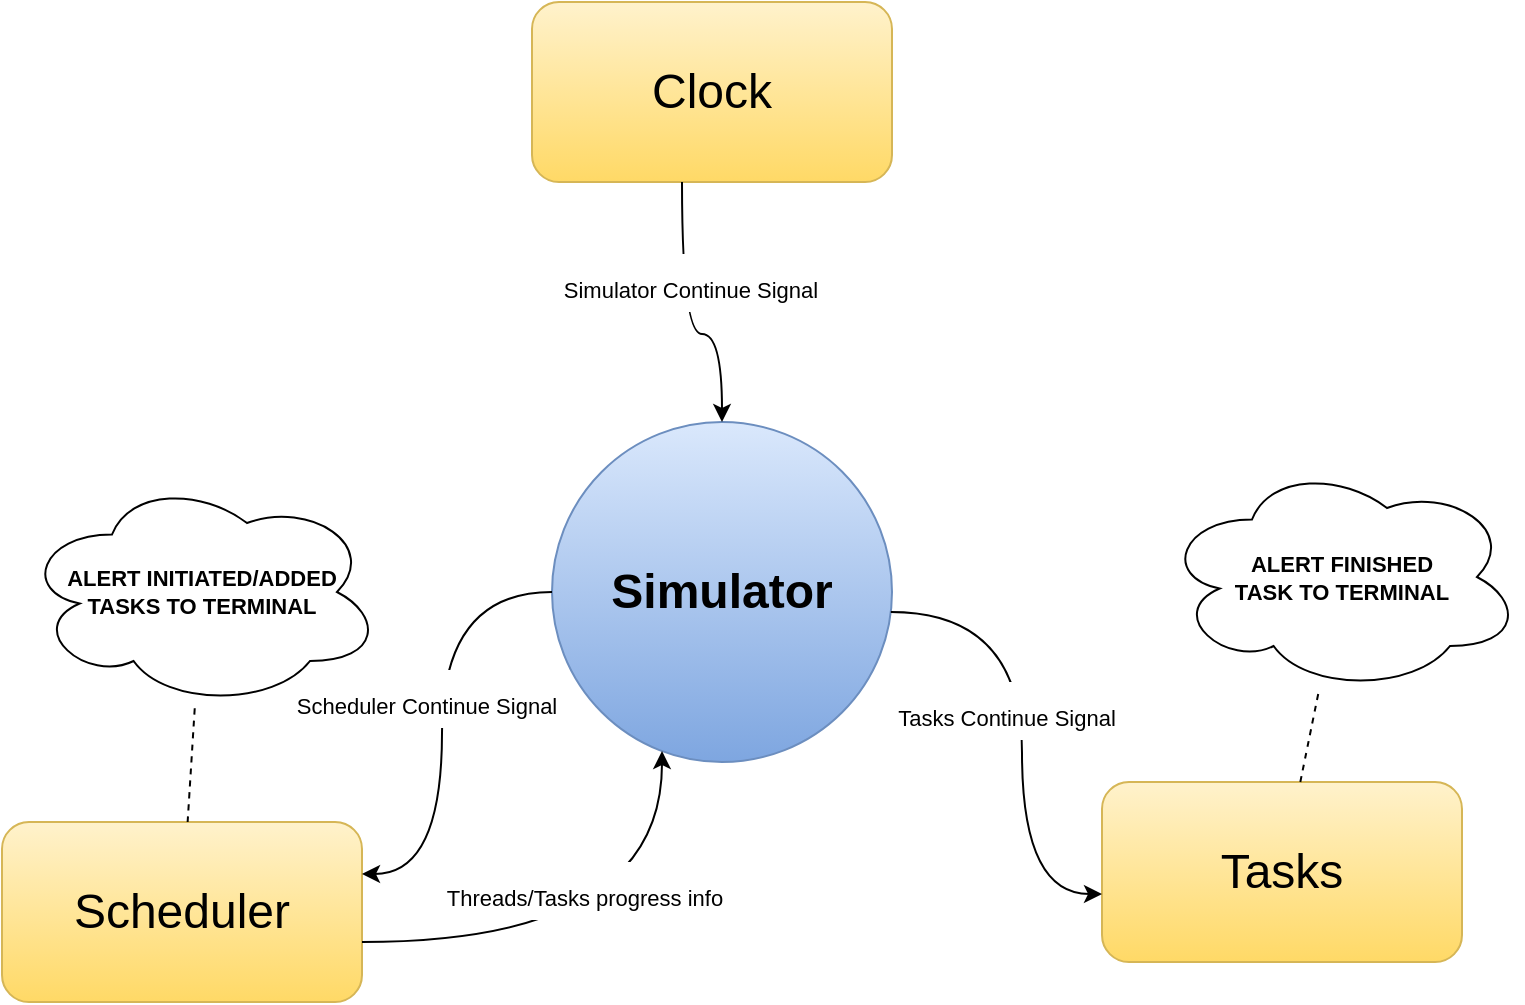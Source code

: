 <mxfile version="20.4.1"><diagram id="VwkJgg3z62O8y0a4R5Ic" name="Page-1"><mxGraphModel dx="1247" dy="657" grid="1" gridSize="10" guides="1" tooltips="1" connect="1" arrows="1" fold="1" page="1" pageScale="1" pageWidth="850" pageHeight="1100" math="0" shadow="0"><root><mxCell id="0"/><mxCell id="1" parent="0"/><mxCell id="9df1UG31TbIMIRNvPyvU-1" value="&lt;font style=&quot;font-size: 24px;&quot;&gt;&lt;b&gt;Simulator&lt;/b&gt;&lt;/font&gt;" style="ellipse;whiteSpace=wrap;html=1;aspect=fixed;fillColor=#dae8fc;gradientColor=#7ea6e0;strokeColor=#6c8ebf;" vertex="1" parent="1"><mxGeometry x="365" y="340" width="170" height="170" as="geometry"/></mxCell><mxCell id="9df1UG31TbIMIRNvPyvU-3" value="Clock" style="rounded=1;whiteSpace=wrap;html=1;fontSize=24;fillColor=#fff2cc;gradientColor=#ffd966;strokeColor=#d6b656;" vertex="1" parent="1"><mxGeometry x="355" y="130" width="180" height="90" as="geometry"/></mxCell><mxCell id="9df1UG31TbIMIRNvPyvU-4" value="Scheduler" style="rounded=1;whiteSpace=wrap;html=1;fontSize=24;fillColor=#fff2cc;gradientColor=#ffd966;strokeColor=#d6b656;" vertex="1" parent="1"><mxGeometry x="90" y="540" width="180" height="90" as="geometry"/></mxCell><mxCell id="9df1UG31TbIMIRNvPyvU-5" value="Tasks" style="rounded=1;whiteSpace=wrap;html=1;fontSize=24;fillColor=#fff2cc;gradientColor=#ffd966;strokeColor=#d6b656;" vertex="1" parent="1"><mxGeometry x="640" y="520" width="180" height="90" as="geometry"/></mxCell><mxCell id="9df1UG31TbIMIRNvPyvU-7" value="" style="endArrow=none;html=1;rounded=0;fontSize=24;edgeStyle=orthogonalEdgeStyle;curved=1;endFill=0;startArrow=classic;startFill=1;" edge="1" parent="1" source="9df1UG31TbIMIRNvPyvU-1" target="9df1UG31TbIMIRNvPyvU-3"><mxGeometry width="50" height="50" relative="1" as="geometry"><mxPoint x="430" y="520" as="sourcePoint"/><mxPoint x="480" y="470" as="targetPoint"/><Array as="points"><mxPoint x="450" y="296"/><mxPoint x="430" y="296"/></Array></mxGeometry></mxCell><mxCell id="9df1UG31TbIMIRNvPyvU-8" value="&lt;font style=&quot;font-size: 11px;&quot;&gt;Simulator Continue Signal&lt;/font&gt;" style="edgeLabel;html=1;align=center;verticalAlign=middle;resizable=0;points=[];fontSize=24;" vertex="1" connectable="0" parent="9df1UG31TbIMIRNvPyvU-7"><mxGeometry x="-0.179" y="5" relative="1" as="geometry"><mxPoint x="-3" y="-31" as="offset"/></mxGeometry></mxCell><mxCell id="9df1UG31TbIMIRNvPyvU-9" value="" style="endArrow=none;html=1;rounded=0;fontSize=24;edgeStyle=orthogonalEdgeStyle;curved=1;endFill=0;startArrow=classic;startFill=1;" edge="1" parent="1" source="9df1UG31TbIMIRNvPyvU-4" target="9df1UG31TbIMIRNvPyvU-1"><mxGeometry width="50" height="50" relative="1" as="geometry"><mxPoint x="330" y="610" as="sourcePoint"/><mxPoint x="310" y="490" as="targetPoint"/><Array as="points"><mxPoint x="310" y="566"/><mxPoint x="310" y="425"/></Array></mxGeometry></mxCell><mxCell id="9df1UG31TbIMIRNvPyvU-10" value="&lt;font style=&quot;font-size: 11px;&quot;&gt;Scheduler Continue Signal&lt;/font&gt;" style="edgeLabel;html=1;align=center;verticalAlign=middle;resizable=0;points=[];fontSize=24;" vertex="1" connectable="0" parent="9df1UG31TbIMIRNvPyvU-9"><mxGeometry x="-0.179" y="5" relative="1" as="geometry"><mxPoint x="-3" y="-31" as="offset"/></mxGeometry></mxCell><mxCell id="9df1UG31TbIMIRNvPyvU-11" value="" style="endArrow=none;html=1;rounded=0;fontSize=24;edgeStyle=orthogonalEdgeStyle;curved=1;endFill=0;startArrow=classic;startFill=1;" edge="1" parent="1" source="9df1UG31TbIMIRNvPyvU-5" target="9df1UG31TbIMIRNvPyvU-1"><mxGeometry width="50" height="50" relative="1" as="geometry"><mxPoint x="280" y="576" as="sourcePoint"/><mxPoint x="375.0" y="435.034" as="targetPoint"/><Array as="points"><mxPoint x="600" y="576"/><mxPoint x="600" y="435"/></Array></mxGeometry></mxCell><mxCell id="9df1UG31TbIMIRNvPyvU-12" value="&lt;font style=&quot;font-size: 11px;&quot;&gt;Tasks Continue Signal&lt;/font&gt;" style="edgeLabel;html=1;align=center;verticalAlign=middle;resizable=0;points=[];fontSize=24;" vertex="1" connectable="0" parent="9df1UG31TbIMIRNvPyvU-11"><mxGeometry x="-0.179" y="5" relative="1" as="geometry"><mxPoint x="-3" y="-31" as="offset"/></mxGeometry></mxCell><mxCell id="9df1UG31TbIMIRNvPyvU-13" value="" style="endArrow=none;html=1;rounded=0;fontSize=24;edgeStyle=orthogonalEdgeStyle;curved=1;endFill=0;startArrow=classic;startFill=1;" edge="1" parent="1" source="9df1UG31TbIMIRNvPyvU-1" target="9df1UG31TbIMIRNvPyvU-4"><mxGeometry width="50" height="50" relative="1" as="geometry"><mxPoint x="330" y="681.029" as="sourcePoint"/><mxPoint x="425" y="540" as="targetPoint"/><Array as="points"><mxPoint x="420" y="600"/></Array></mxGeometry></mxCell><mxCell id="9df1UG31TbIMIRNvPyvU-14" value="&lt;font style=&quot;font-size: 11px;&quot;&gt;Threads/Tasks progress info&lt;/font&gt;" style="edgeLabel;html=1;align=center;verticalAlign=middle;resizable=0;points=[];fontSize=24;" vertex="1" connectable="0" parent="9df1UG31TbIMIRNvPyvU-13"><mxGeometry x="-0.179" y="5" relative="1" as="geometry"><mxPoint x="-34" y="-31" as="offset"/></mxGeometry></mxCell><mxCell id="9df1UG31TbIMIRNvPyvU-15" value="&lt;b&gt;ALERT FINISHED&lt;br&gt;TASK TO TERMINAL&lt;br&gt;&lt;/b&gt;" style="ellipse;shape=cloud;whiteSpace=wrap;html=1;fontSize=11;" vertex="1" parent="1"><mxGeometry x="670" y="360" width="180" height="115" as="geometry"/></mxCell><mxCell id="9df1UG31TbIMIRNvPyvU-16" value="" style="endArrow=none;dashed=1;html=1;rounded=0;fontSize=11;curved=1;" edge="1" parent="1" source="9df1UG31TbIMIRNvPyvU-5" target="9df1UG31TbIMIRNvPyvU-15"><mxGeometry width="50" height="50" relative="1" as="geometry"><mxPoint x="590" y="550" as="sourcePoint"/><mxPoint x="640" y="500" as="targetPoint"/></mxGeometry></mxCell><mxCell id="9df1UG31TbIMIRNvPyvU-17" value="&lt;b&gt;ALERT INITIATED/ADDED&lt;br&gt;TASKS TO TERMINAL&lt;br&gt;&lt;/b&gt;" style="ellipse;shape=cloud;whiteSpace=wrap;html=1;fontSize=11;" vertex="1" parent="1"><mxGeometry x="100" y="367.5" width="180" height="115" as="geometry"/></mxCell><mxCell id="9df1UG31TbIMIRNvPyvU-18" value="" style="endArrow=none;dashed=1;html=1;rounded=0;fontSize=11;curved=1;" edge="1" parent="1" target="9df1UG31TbIMIRNvPyvU-17" source="9df1UG31TbIMIRNvPyvU-4"><mxGeometry width="50" height="50" relative="1" as="geometry"><mxPoint x="169.133" y="480" as="sourcePoint"/><mxPoint x="70" y="460" as="targetPoint"/></mxGeometry></mxCell></root></mxGraphModel></diagram></mxfile>